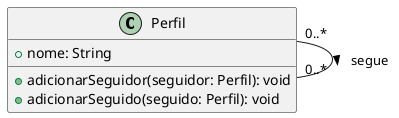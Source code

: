 @startuml
class Perfil {
    +nome: String
    +adicionarSeguidor(seguidor: Perfil): void
    +adicionarSeguido(seguido: Perfil): void
}

Perfil "0..*" -- "0..*" Perfil : segue >
@enduml
